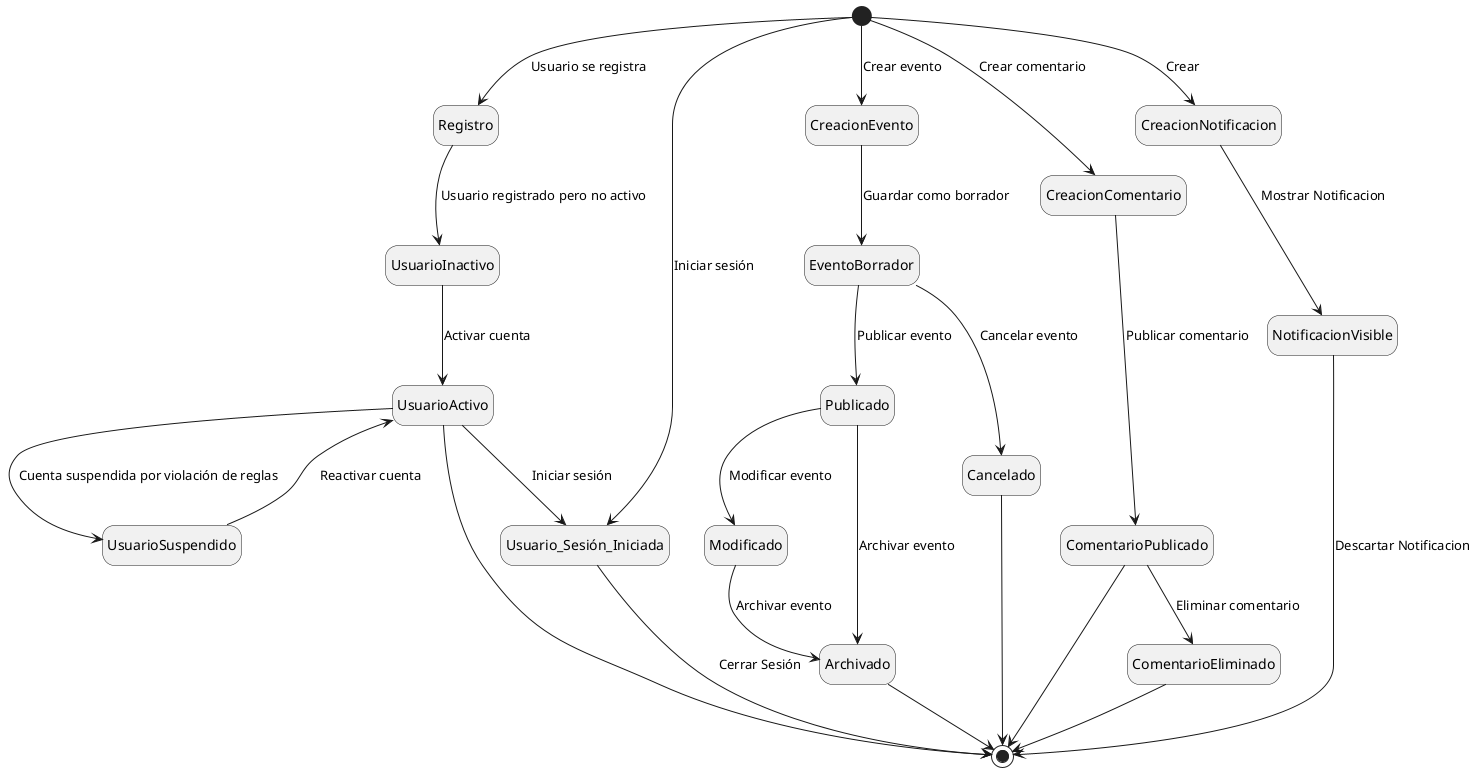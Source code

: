@startuml Diagrama de estados

hide empty description

' Estado inicial
[*] --> Registro : Usuario se registra

' Estados del Usuario
Registro --> UsuarioInactivo : Usuario registrado pero no activo
UsuarioInactivo --> UsuarioActivo : Activar cuenta
UsuarioActivo --> UsuarioSuspendido : Cuenta suspendida por violación de reglas
UsuarioSuspendido --> UsuarioActivo : Reactivar cuenta
UsuarioActivo --> [*]
UsuarioActivo --> Usuario_Sesión_Iniciada : Iniciar sesión
Usuario_Sesión_Iniciada --> [*] : Cerrar Sesión
[*] --> Usuario_Sesión_Iniciada : Iniciar sesión

' Estados del Evento
[*] --> CreacionEvento : Crear evento
CreacionEvento --> EventoBorrador : Guardar como borrador
EventoBorrador --> Publicado : Publicar evento
Publicado --> Modificado: Modificar evento
Modificado --> Archivado: Archivar evento
Publicado --> Archivado : Archivar evento
EventoBorrador --> Cancelado : Cancelar evento
Cancelado --> [*]
Archivado --> [*]

' Estados del Comentario
[*] --> CreacionComentario : Crear comentario
CreacionComentario --> ComentarioPublicado : Publicar comentario
ComentarioPublicado --> ComentarioEliminado : Eliminar comentario
ComentarioPublicado --> [*]
ComentarioEliminado --> [*]

' Estados de las Notificaciones
[*] --> CreacionNotificacion : Crear
CreacionNotificacion --> NotificacionVisible : Mostrar Notificacion
NotificacionVisible --> [*] : Descartar Notificacion 

@enduml